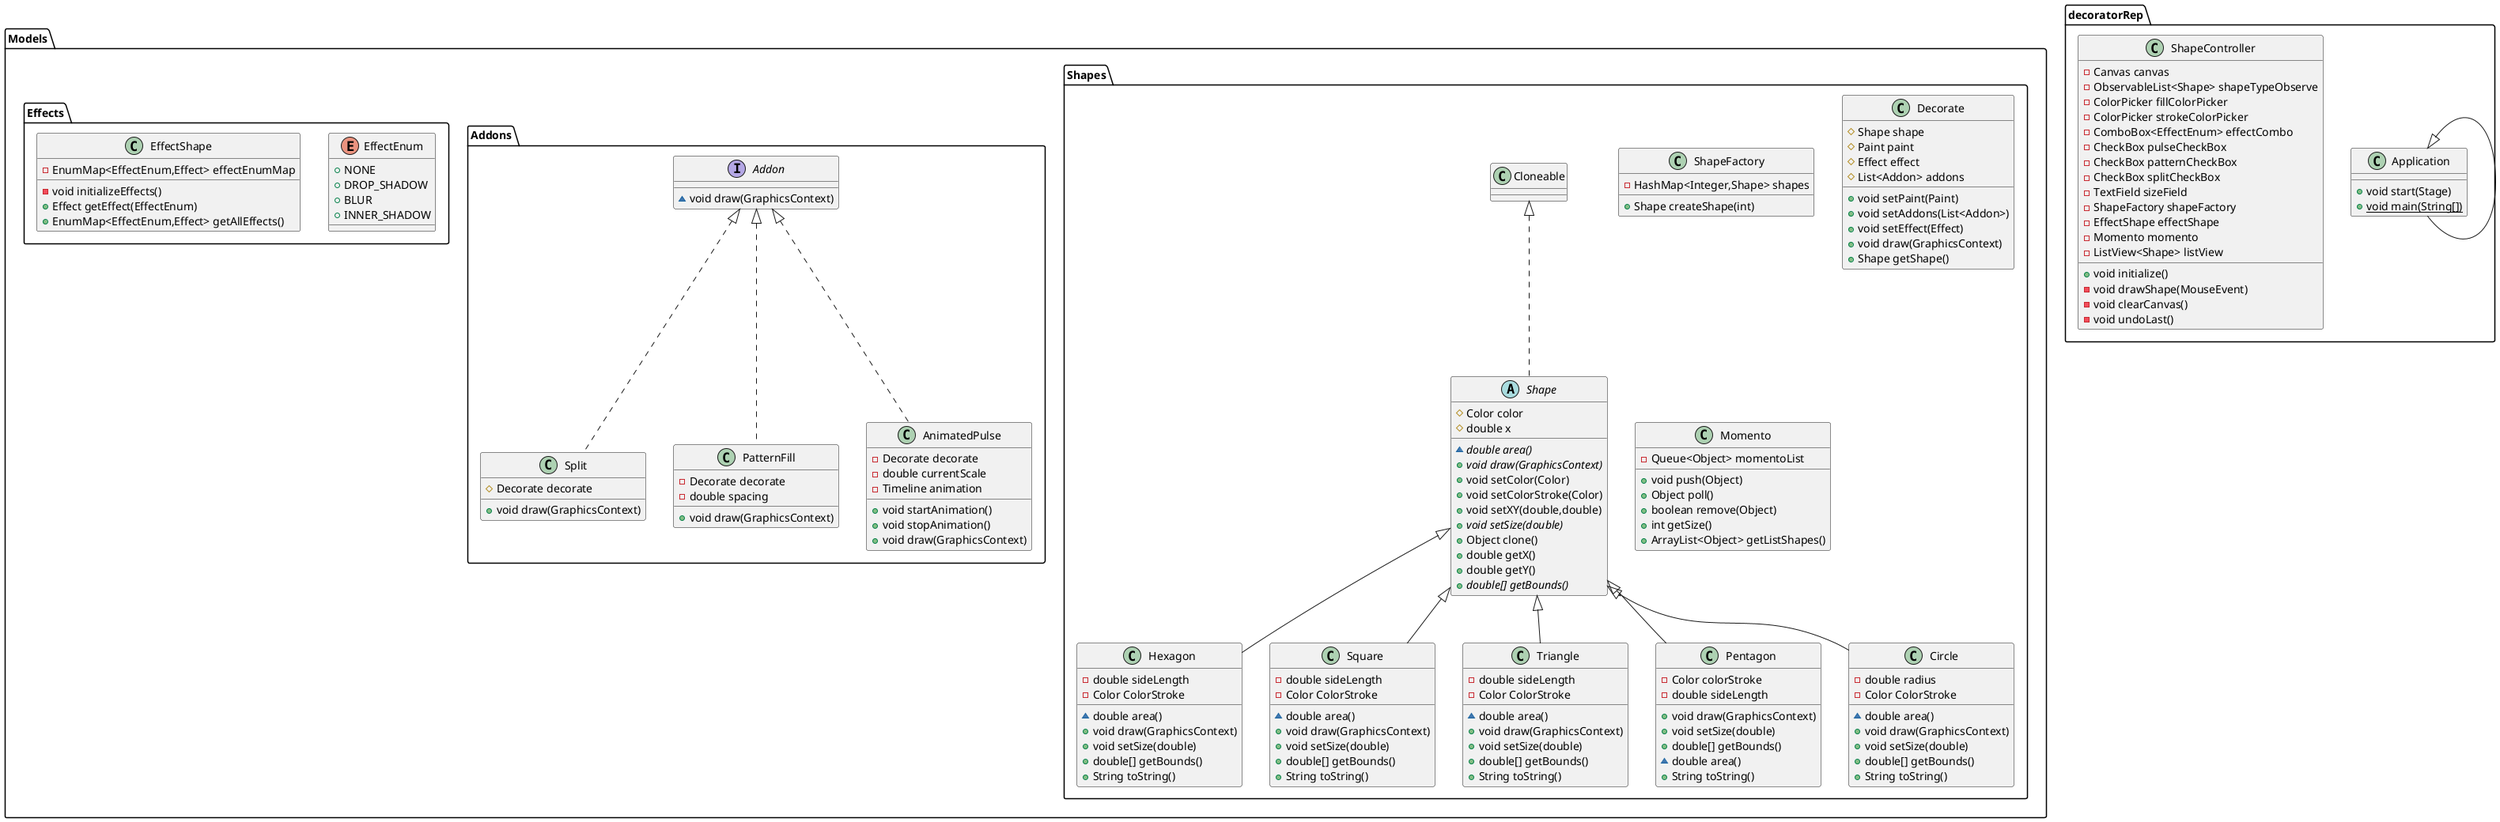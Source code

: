 @startuml
class Models.Shapes.ShapeFactory {
- HashMap<Integer,Shape> shapes
+ Shape createShape(int)
}


class Models.Shapes.Hexagon {
- double sideLength
- Color ColorStroke
~ double area()
+ void draw(GraphicsContext)
+ void setSize(double)
+ double[] getBounds()
+ String toString()
}


class Models.Shapes.Square {
- double sideLength
- Color ColorStroke
~ double area()
+ void draw(GraphicsContext)
+ void setSize(double)
+ double[] getBounds()
+ String toString()
}


class Models.Shapes.Decorate {
# Shape shape
# Paint paint
# Effect effect
# List<Addon> addons
+ void setPaint(Paint)
+ void setAddons(List<Addon>)
+ void setEffect(Effect)
+ void draw(GraphicsContext)
+ Shape getShape()
}


interface Models.Addons.Addon {
~ void draw(GraphicsContext)
}

class Models.Shapes.Momento {
- Queue<Object> momentoList
+ void push(Object)
+ Object poll()
+ boolean remove(Object)
+ int getSize()
+ ArrayList<Object> getListShapes()
}


abstract class Models.Shapes.Shape {
# Color color
# double x
~ {abstract}double area()
+ {abstract}void draw(GraphicsContext)
+ void setColor(Color)
+ void setColorStroke(Color)
+ void setXY(double,double)
+ {abstract}void setSize(double)
+ Object clone()
+ double getX()
+ double getY()
+ {abstract}double[] getBounds()
}


class Models.Addons.Split {
# Decorate decorate
+ void draw(GraphicsContext)
}


enum Models.Effects.EffectEnum {
+  NONE
+  DROP_SHADOW
+  BLUR
+  INNER_SHADOW
}

class Models.Shapes.Triangle {
- double sideLength
- Color ColorStroke
~ double area()
+ void draw(GraphicsContext)
+ void setSize(double)
+ double[] getBounds()
+ String toString()
}


class Models.Shapes.Pentagon {
- Color colorStroke
- double sideLength
+ void draw(GraphicsContext)
+ void setSize(double)
+ double[] getBounds()
~ double area()
+ String toString()
}


class decoratorRep.Application {
+ void start(Stage)
+ {static} void main(String[])
}

class decoratorRep.ShapeController {
- Canvas canvas
- ObservableList<Shape> shapeTypeObserve
- ColorPicker fillColorPicker
- ColorPicker strokeColorPicker
- ComboBox<EffectEnum> effectCombo
- CheckBox pulseCheckBox
- CheckBox patternCheckBox
- CheckBox splitCheckBox
- TextField sizeField
- ShapeFactory shapeFactory
- EffectShape effectShape
- Momento momento
- ListView<Shape> listView
+ void initialize()
- void drawShape(MouseEvent)
- void clearCanvas()
- void undoLast()
}


class Models.Effects.EffectShape {
- EnumMap<EffectEnum,Effect> effectEnumMap
- void initializeEffects()
+ Effect getEffect(EffectEnum)
+ EnumMap<EffectEnum,Effect> getAllEffects()
}


class Models.Shapes.Circle {
- double radius
- Color ColorStroke
~ double area()
+ void draw(GraphicsContext)
+ void setSize(double)
+ double[] getBounds()
+ String toString()
}


class Models.Addons.PatternFill {
- Decorate decorate
- double spacing
+ void draw(GraphicsContext)
}


class Models.Addons.AnimatedPulse {
- Decorate decorate
- double currentScale
- Timeline animation
+ void startAnimation()
+ void stopAnimation()
+ void draw(GraphicsContext)
}




Models.Shapes.Shape <|-- Models.Shapes.Hexagon
Models.Shapes.Shape <|-- Models.Shapes.Square
Models.Shapes.Cloneable <|.. Models.Shapes.Shape
Models.Addons.Addon <|.. Models.Addons.Split
Models.Shapes.Shape <|-- Models.Shapes.Triangle
Models.Shapes.Shape <|-- Models.Shapes.Pentagon
decoratorRep.Application <|-- decoratorRep.Application
Models.Shapes.Shape <|-- Models.Shapes.Circle
Models.Addons.Addon <|.. Models.Addons.PatternFill
Models.Addons.Addon <|.. Models.Addons.AnimatedPulse
@enduml